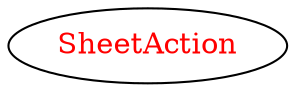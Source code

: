 digraph dependencyGraph {
 concentrate=true;
 ranksep="2.0";
 rankdir="LR"; 
 splines="ortho";
"SheetAction" [fontcolor="red"];
}